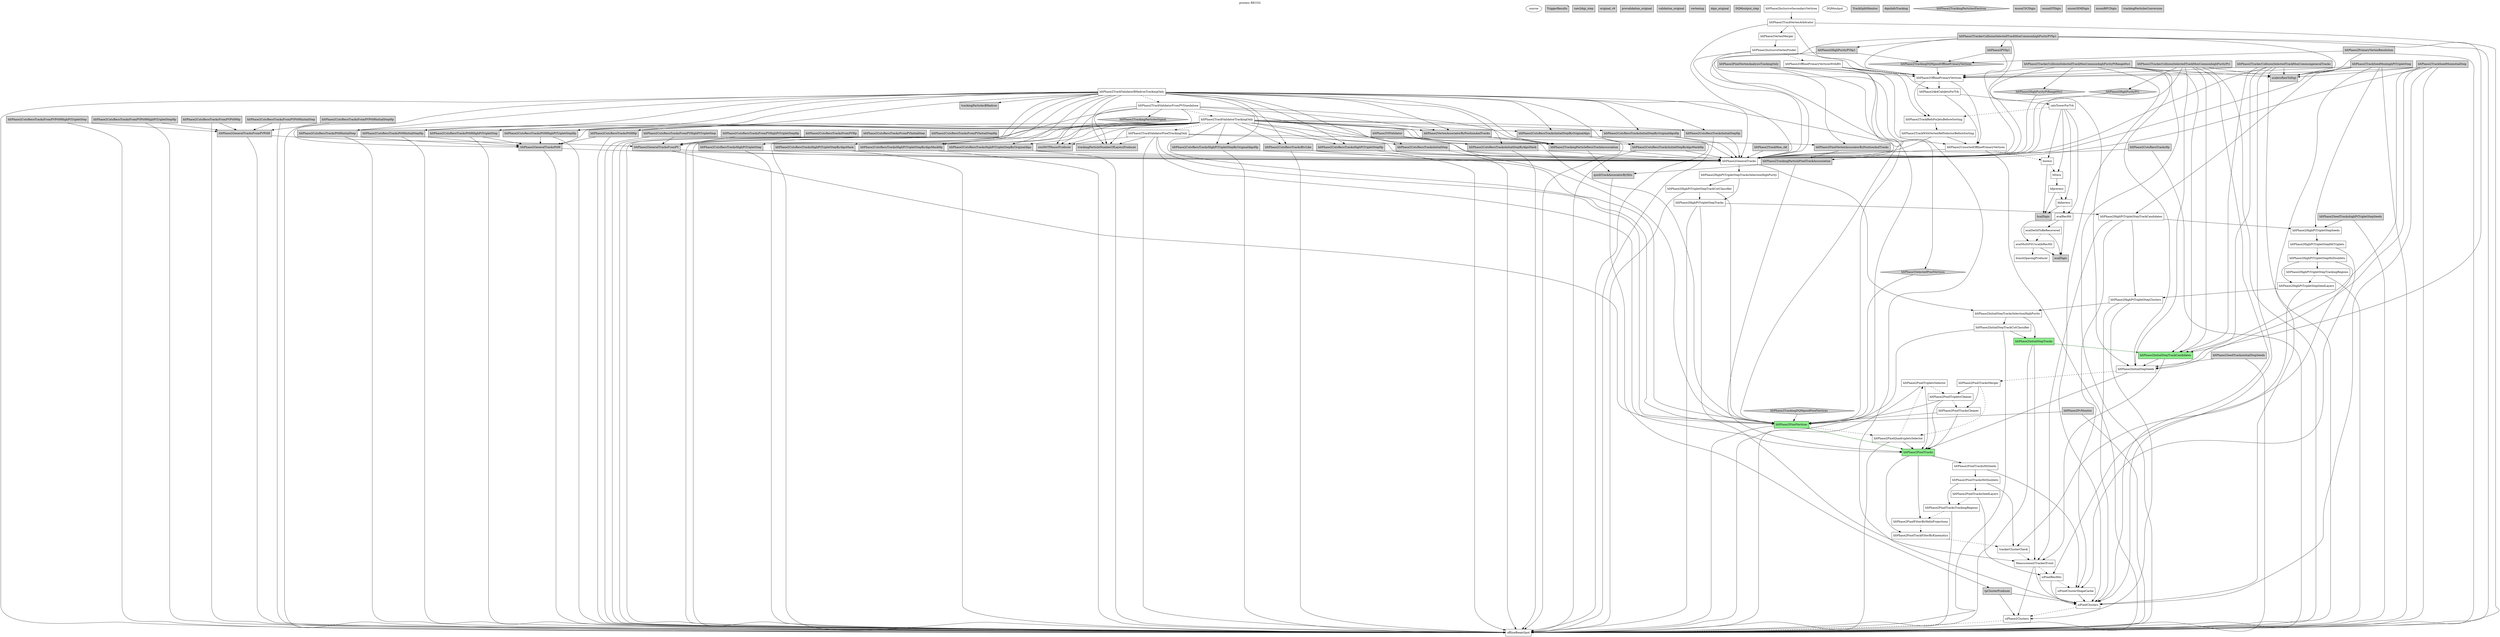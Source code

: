 digraph RECO2 {
graph [
label="process RECO2", labelloc=top];
0[color=black, fillcolor=white, label=source, shape=oval, style=filled, tooltip=PoolSource];
1[color=black, fillcolor=lightgrey, label=TriggerResults, shape=note, style=filled, tooltip=TriggerResultInserter];
2[color=black, fillcolor=lightgrey, label=raw2digi_step, shape=box, style=filled, tooltip=PathStatusInserter];
3[color=black, fillcolor=lightgrey, label=original_v6, shape=box, style=filled, tooltip=PathStatusInserter];
4[color=black, fillcolor=lightgrey, label=prevalidation_original, shape=box, style=filled, tooltip=PathStatusInserter];
5[color=black, fillcolor=lightgrey, label=validation_original, shape=box, style=filled, tooltip=PathStatusInserter];
6[color=black, fillcolor=lightgrey, label=vertexing, shape=box, style=filled, tooltip=PathStatusInserter];
7[color=black, fillcolor=lightgrey, label=dqm_original, shape=box, style=filled, tooltip=EndPathStatusInserter];
8[color=black, fillcolor=lightgrey, label=DQMoutput_step, shape=box, style=filled, tooltip=EndPathStatusInserter];
9[color=black, fillcolor=white, label=offlineBeamSpot, shape=box, style=filled, tooltip=BeamSpotProducer];
10[color=black, fillcolor=white, label=siPhase2Clusters, shape=box, style=filled, tooltip=Phase2TrackerClusterizer];
11[color=black, fillcolor=white, label=siPixelClusters, shape=box, style=filled, tooltip=SiPixelClusterProducer];
12[color=black, fillcolor=white, label=siPixelClusterShapeCache, shape=box, style=filled, tooltip=SiPixelClusterShapeCacheProducer];
13[color=black, fillcolor=white, label=siPixelRecHits, shape=box, style=filled, tooltip=SiPixelRecHitConverter];
14[color=black, fillcolor=white, label=MeasurementTrackerEvent, shape=box, style=filled, tooltip=MeasurementTrackerEventProducer];
15[color=black, fillcolor=white, label=trackerClusterCheck, shape=box, style=filled, tooltip=ClusterCheckerEDProducer];
16[color=black, fillcolor=white, label=hltPhase2PixelTrackFilterByKinematics, shape=box, style=filled, tooltip=PixelTrackFilterByKinematicsProducer];
17[color=black, fillcolor=white, label=hltPhase2PixelFitterByHelixProjections, shape=box, style=filled, tooltip=PixelFitterByHelixProjectionsProducer];
18[color=black, fillcolor=white, label=hltPhase2PixelTracksTrackingRegions, shape=box, style=filled, tooltip=GlobalTrackingRegionFromBeamSpotEDProducer];
19[color=black, fillcolor=white, label=hltPhase2PixelTracksSeedLayers, shape=box, style=filled, tooltip=SeedingLayersEDProducer];
20[color=black, fillcolor=white, label=hltPhase2PixelTracksHitDoublets, shape=box, style=filled, tooltip=HitPairEDProducer];
21[color=black, fillcolor=white, label=hltPhase2PixelTracksHitSeeds, shape=box, style=filled, tooltip=CAHitQuadrupletEDProducer];
22[color=black, fillcolor=lightgreen, label=hltPhase2PixelTracks, shape=box, style=filled, tooltip=PixelTrackProducer];
23[color=black, fillcolor=white, label=hltPhase2PixelTripletsSelector, shape=box, style=filled, tooltip=RecoTrackViewRefSelector];
24[color=black, fillcolor=white, label=hltPhase2PixelQuadrupletsSelector, shape=box, style=filled, tooltip=RecoTrackViewRefSelector];
25[color=black, fillcolor=lightgreen, label=hltPhase2PixelVertices, shape=box, style=filled, tooltip=PixelVertexProducer];
26[color=black, fillcolor=white, label=hltPhase2PixelTracksCleaner, shape=box, style=filled, tooltip=TrackWithVertexSelector];
27[color=black, fillcolor=white, label=hltPhase2PixelTripletsCleaner, shape=box, style=filled, tooltip=TrackWithVertexSelector];
28[color=black, fillcolor=white, label=hltPhase2PixelTracksMerger, shape=box, style=filled, tooltip=TrackListMerger];
29[color=black, fillcolor=white, label=hltPhase2InitialStepSeeds, shape=box, style=filled, tooltip=SeedGeneratorFromProtoTracksEDProducer];
30[color=black, fillcolor=lightgreen, label=hltPhase2InitialStepTrackCandidates, shape=box, style=filled, tooltip=CkfTrackCandidateMaker];
31[color=black, fillcolor=lightgreen, label=hltPhase2InitialStepTracks, shape=box, style=filled, tooltip=TrackProducer];
32[color=black, fillcolor=white, label=hltPhase2InitialStepTrackCutClassifier, shape=box, style=filled, tooltip=TrackCutClassifier];
33[color=black, fillcolor=white, label=hltPhase2InitialStepTracksSelectionHighPurity, shape=box, style=filled, tooltip=TrackCollectionFilterCloner];
34[color=black, fillcolor=white, label=hltPhase2HighPtTripletStepClusters, shape=box, style=filled, tooltip=TrackClusterRemoverPhase2];
35[color=black, fillcolor=white, label=hltPhase2HighPtTripletStepSeedLayers, shape=box, style=filled, tooltip=SeedingLayersEDProducer];
36[color=black, fillcolor=white, label=hltPhase2HighPtTripletStepTrackingRegions, shape=box, style=filled, tooltip=GlobalTrackingRegionFromBeamSpotEDProducer];
37[color=black, fillcolor=white, label=hltPhase2HighPtTripletStepHitDoublets, shape=box, style=filled, tooltip=HitPairEDProducer];
38[color=black, fillcolor=white, label=hltPhase2HighPtTripletStepHitTriplets, shape=box, style=filled, tooltip=CAHitTripletEDProducer];
39[color=black, fillcolor=white, label=hltPhase2HighPtTripletStepSeeds, shape=box, style=filled, tooltip=SeedCreatorFromRegionConsecutiveHitsEDProducer];
40[color=black, fillcolor=white, label=hltPhase2HighPtTripletStepTrackCandidates, shape=box, style=filled, tooltip=CkfTrackCandidateMaker];
41[color=black, fillcolor=white, label=hltPhase2HighPtTripletStepTracks, shape=box, style=filled, tooltip=TrackProducer];
42[color=black, fillcolor=white, label=hltPhase2HighPtTripletStepTrackCutClassifier, shape=box, style=filled, tooltip=TrackCutClassifier];
43[color=black, fillcolor=white, label=hltPhase2HighPtTripletStepTracksSelectionHighPurity, shape=box, style=filled, tooltip=TrackCollectionFilterCloner];
44[color=black, fillcolor=white, label=hltPhase2GeneralTracks, shape=box, style=filled, tooltip=TrackListMerger];
45[color=black, fillcolor=white, label=hltPhase2TrackValidatorPixelTrackingOnly, shape=box, style=filled, tooltip=MultiTrackValidator];
46[color=black, fillcolor=white, label=hltPhase2TrackValidatorTrackingOnly, shape=box, style=filled, tooltip=MultiTrackValidator];
47[color=black, fillcolor=white, label=hltPhase2TrackValidatorFromPVStandalone, shape=box, style=filled, tooltip=MultiTrackValidator];
48[color=black, fillcolor=white, label=hltPhase2TrackValidatorBHadronTrackingOnly, shape=box, style=filled, tooltip=MultiTrackValidator];
49[color=black, fillcolor=white, label=bunchSpacingProducer, shape=box, style=filled, tooltip=BunchSpacingProducer];
50[color=black, fillcolor=white, label=ecalMultiFitUncalibRecHit, shape=box, style=filled, tooltip=EcalUncalibRecHitProducer];
51[color=black, fillcolor=white, label=ecalDetIdToBeRecovered, shape=box, style=filled, tooltip=EcalDetIdToBeRecoveredProducer];
52[color=black, fillcolor=white, label=ecalRecHit, shape=box, style=filled, tooltip=EcalRecHitProducer];
53[color=black, fillcolor=white, label=hbhereco, shape=box, style=filled, tooltip=HBHEPhase1Reconstructor];
54[color=black, fillcolor=white, label=hfprereco, shape=box, style=filled, tooltip=HFPreReconstructor];
55[color=black, fillcolor=white, label=hfreco, shape=box, style=filled, tooltip=HFPhase1Reconstructor];
56[color=black, fillcolor=white, label=horeco, shape=box, style=filled, tooltip=HcalHitReconstructor];
57[color=black, fillcolor=white, label=hltPhase2UnsortedOfflinePrimaryVertices, shape=box, style=filled, tooltip=PrimaryVertexProducer];
58[color=black, fillcolor=white, label=hltPhase2TrackWithVertexRefSelectorBeforeSorting, shape=box, style=filled, tooltip=TrackWithVertexRefSelector];
59[color=black, fillcolor=white, label=hltPhase2TrackRefsForJetsBeforeSorting, shape=box, style=filled, tooltip=ChargedRefCandidateProducer];
60[color=black, fillcolor=white, label=caloTowerForTrk, shape=box, style=filled, tooltip=CaloTowersCreator];
61[color=black, fillcolor=white, label=hltPhase2Ak4CaloJetsForTrk, shape=box, style=filled, tooltip=FastjetJetProducer];
62[color=black, fillcolor=white, label=hltPhase2OfflinePrimaryVertices, shape=box, style=filled, tooltip=RecoChargedRefCandidatePrimaryVertexSorter];
63[color=black, fillcolor=white, label=hltPhase2OfflinePrimaryVerticesWithBS, shape=box, style=filled, tooltip=RecoChargedRefCandidatePrimaryVertexSorter];
64[color=black, fillcolor=white, label=hltPhase2InclusiveVertexFinder, shape=box, style=filled, tooltip=InclusiveVertexFinder];
65[color=black, fillcolor=white, label=hltPhase2VertexMerger, shape=box, style=filled, tooltip=VertexMerger];
66[color=black, fillcolor=white, label=hltPhase2TrackVertexArbitrator, shape=box, style=filled, tooltip=TrackVertexArbitrator];
67[color=black, fillcolor=white, label=hltPhase2InclusiveSecondaryVertices, shape=box, style=filled, tooltip=VertexMerger];
68[color=black, fillcolor=white, label=DQMoutput, shape=oval, style=filled, tooltip=DQMRootOutputModule];
69[color=black, fillcolor=lightgrey, label=TrackSplitMonitor, shape=box, style=filled, tooltip=TrackSplittingMonitor];
70[color=black, fillcolor=lightgrey, label=dqmInfoTracking, shape=box, style=filled, tooltip=DQMEventInfo];
71[color=black, fillcolor=lightgrey, label=ecalDigis, shape=box, style=filled, tooltip=EcalRawToDigi];
72[color=black, fillcolor=lightgrey, label=hcalDigis, shape=box, style=filled, tooltip=HcalRawToDigi];
73[color=black, fillcolor=lightgrey, label=hltPhase2CutsRecoTracksBtvLike, shape=box, style=filled, tooltip=RecoTrackViewRefSelector];
74[color=black, fillcolor=lightgrey, label=hltPhase2CutsRecoTracksFromPVHighPtTripletStep, shape=box, style=filled, tooltip=RecoTrackViewRefSelector];
75[color=black, fillcolor=lightgrey, label=hltPhase2CutsRecoTracksFromPVHighPtTripletStepHp, shape=box, style=filled, tooltip=RecoTrackViewRefSelector];
76[color=black, fillcolor=lightgrey, label=hltPhase2CutsRecoTracksFromPVHp, shape=box, style=filled, tooltip=RecoTrackViewRefSelector];
77[color=black, fillcolor=lightgrey, label=hltPhase2CutsRecoTracksFromPVInitialStep, shape=box, style=filled, tooltip=RecoTrackViewRefSelector];
78[color=black, fillcolor=lightgrey, label=hltPhase2CutsRecoTracksFromPVInitialStepHp, shape=box, style=filled, tooltip=RecoTrackViewRefSelector];
79[color=black, fillcolor=lightgrey, label=hltPhase2CutsRecoTracksFromPVPt09HighPtTripletStep, shape=box, style=filled, tooltip=RecoTrackViewRefSelector];
80[color=black, fillcolor=lightgrey, label=hltPhase2CutsRecoTracksFromPVPt09HighPtTripletStepHp, shape=box, style=filled, tooltip=RecoTrackViewRefSelector];
81[color=black, fillcolor=lightgrey, label=hltPhase2CutsRecoTracksFromPVPt09Hp, shape=box, style=filled, tooltip=RecoTrackViewRefSelector];
82[color=black, fillcolor=lightgrey, label=hltPhase2CutsRecoTracksFromPVPt09InitialStep, shape=box, style=filled, tooltip=RecoTrackViewRefSelector];
83[color=black, fillcolor=lightgrey, label=hltPhase2CutsRecoTracksFromPVPt09InitialStepHp, shape=box, style=filled, tooltip=RecoTrackViewRefSelector];
84[color=black, fillcolor=lightgrey, label=hltPhase2CutsRecoTracksHighPtTripletStep, shape=box, style=filled, tooltip=RecoTrackViewRefSelector];
85[color=black, fillcolor=lightgrey, label=hltPhase2CutsRecoTracksHighPtTripletStepByAlgoMask, shape=box, style=filled, tooltip=RecoTrackViewRefSelector];
86[color=black, fillcolor=lightgrey, label=hltPhase2CutsRecoTracksHighPtTripletStepByAlgoMaskHp, shape=box, style=filled, tooltip=RecoTrackViewRefSelector];
87[color=black, fillcolor=lightgrey, label=hltPhase2CutsRecoTracksHighPtTripletStepByOriginalAlgo, shape=box, style=filled, tooltip=RecoTrackViewRefSelector];
88[color=black, fillcolor=lightgrey, label=hltPhase2CutsRecoTracksHighPtTripletStepByOriginalAlgoHp, shape=box, style=filled, tooltip=RecoTrackViewRefSelector];
89[color=black, fillcolor=lightgrey, label=hltPhase2CutsRecoTracksHighPtTripletStepHp, shape=box, style=filled, tooltip=RecoTrackViewRefSelector];
90[color=black, fillcolor=lightgrey, label=hltPhase2CutsRecoTracksHp, shape=box, style=filled, tooltip=RecoTrackViewRefSelector];
91[color=black, fillcolor=lightgrey, label=hltPhase2CutsRecoTracksInitialStep, shape=box, style=filled, tooltip=RecoTrackViewRefSelector];
92[color=black, fillcolor=lightgrey, label=hltPhase2CutsRecoTracksInitialStepByAlgoMask, shape=box, style=filled, tooltip=RecoTrackViewRefSelector];
93[color=black, fillcolor=lightgrey, label=hltPhase2CutsRecoTracksInitialStepByAlgoMaskHp, shape=box, style=filled, tooltip=RecoTrackViewRefSelector];
94[color=black, fillcolor=lightgrey, label=hltPhase2CutsRecoTracksInitialStepByOriginalAlgo, shape=box, style=filled, tooltip=RecoTrackViewRefSelector];
95[color=black, fillcolor=lightgrey, label=hltPhase2CutsRecoTracksInitialStepByOriginalAlgoHp, shape=box, style=filled, tooltip=RecoTrackViewRefSelector];
96[color=black, fillcolor=lightgrey, label=hltPhase2CutsRecoTracksInitialStepHp, shape=box, style=filled, tooltip=RecoTrackViewRefSelector];
97[color=black, fillcolor=lightgrey, label=hltPhase2CutsRecoTracksPt09HighPtTripletStep, shape=box, style=filled, tooltip=RecoTrackViewRefSelector];
98[color=black, fillcolor=lightgrey, label=hltPhase2CutsRecoTracksPt09HighPtTripletStepHp, shape=box, style=filled, tooltip=RecoTrackViewRefSelector];
99[color=black, fillcolor=lightgrey, label=hltPhase2CutsRecoTracksPt09Hp, shape=box, style=filled, tooltip=RecoTrackViewRefSelector];
100[color=black, fillcolor=lightgrey, label=hltPhase2CutsRecoTracksPt09InitialStep, shape=box, style=filled, tooltip=RecoTrackViewRefSelector];
101[color=black, fillcolor=lightgrey, label=hltPhase2CutsRecoTracksPt09InitialStepHp, shape=box, style=filled, tooltip=RecoTrackViewRefSelector];
102[color=black, fillcolor=lightgrey, label=hltPhase2GeneralTracksFromPV, shape=box, style=filled, tooltip=TrackWithVertexRefSelector];
103[color=black, fillcolor=lightgrey, label=hltPhase2GeneralTracksFromPVPt09, shape=box, style=filled, tooltip=RecoTrackViewRefSelector];
104[color=black, fillcolor=lightgrey, label=hltPhase2GeneralTracksPt09, shape=box, style=filled, tooltip=RecoTrackViewRefSelector];
105[color=black, fillcolor=lightgrey, label=hltPhase2HighPurityPV0p1, shape=box, style=filled, tooltip=TrackWithVertexSelector];
106[color=black, fillcolor=lightgrey, label=hltPhase2HighPurityPt1, shape=diamond, style=filled, tooltip=TrackSelector];
107[color=black, fillcolor=lightgrey, label=hltPhase2HighPurityPtRange0to1, shape=diamond, style=filled, tooltip=TrackSelector];
108[color=black, fillcolor=lightgrey, label=hltPhase2PV0p1, shape=box, style=filled, tooltip=TrackWithVertexSelector];
109[color=black, fillcolor=lightgrey, label=hltPhase2PixelVertexAnalysisTrackingOnly, shape=box, style=filled, tooltip=PrimaryVertexAnalyzer4PUSlimmed];
110[color=black, fillcolor=lightgrey, label=hltPhase2PixelVertexAssociatorByPositionAndTracks, shape=box, style=filled, tooltip=VertexAssociatorByPositionAndTracksProducer];
111[color=black, fillcolor=lightgrey, label=hltPhase2PrimaryVertexResolution, shape=box, style=filled, tooltip=PrimaryVertexResolution];
112[color=black, fillcolor=lightgrey, label=hltPhase2PvMonitor, shape=box, style=filled, tooltip=PrimaryVertexMonitor];
113[color=black, fillcolor=lightgrey, label=hltPhase2SeedTrackshighPtTripletStepSeeds, shape=box, style=filled, tooltip=TrackFromSeedProducer];
114[color=black, fillcolor=lightgrey, label=hltPhase2SeedTracksinitialStepSeeds, shape=box, style=filled, tooltip=TrackFromSeedProducer];
115[color=black, fillcolor=lightgrey, label=hltPhase2SelectedPixelVertices, shape=diamond, style=filled, tooltip=VertexSelector];
116[color=black, fillcolor=lightgrey, label=hltPhase2TrackMon_ckf, shape=box, style=filled, tooltip=TrackEfficiencyMonitor];
117[color=black, fillcolor=lightgrey, label=hltPhase2TrackSeedMonhighPtTripletStep, shape=box, style=filled, tooltip=TrackingMonitor];
118[color=black, fillcolor=lightgrey, label=hltPhase2TrackSeedMoninitialStep, shape=box, style=filled, tooltip=TrackingMonitor];
119[color=black, fillcolor=lightgrey, label=hltPhase2TrackerCollisionSelectedTrackMonCommongeneralTracks, shape=box, style=filled, tooltip=TrackingMonitor];
120[color=black, fillcolor=lightgrey, label=hltPhase2TrackerCollisionSelectedTrackMonCommonhighPurityPV0p1, shape=box, style=filled, tooltip=TrackingMonitor];
121[color=black, fillcolor=lightgrey, label=hltPhase2TrackerCollisionSelectedTrackMonCommonhighPurityPt1, shape=box, style=filled, tooltip=TrackingMonitor];
122[color=black, fillcolor=lightgrey, label=hltPhase2TrackerCollisionSelectedTrackMonCommonhighPurityPtRange0to1, shape=box, style=filled, tooltip=TrackingMonitor];
123[color=black, fillcolor=lightgrey, label=hltPhase2TrackingDQMgoodOfflinePrimaryVertices, shape=diamond, style=filled, tooltip=VertexSelector];
124[color=black, fillcolor=lightgrey, label=hltPhase2TrackingDQMgoodPixelVertices, shape=diamond, style=filled, tooltip=VertexSelector];
125[color=black, fillcolor=lightgrey, label=hltPhase2TrackingParticlePixelTrackAsssociation, shape=box, style=filled, tooltip=TrackAssociatorEDProducer];
126[color=black, fillcolor=lightgrey, label=hltPhase2TrackingParticleRecoTrackAsssociation, shape=box, style=filled, tooltip=TrackAssociatorEDProducer];
127[color=black, fillcolor=lightgrey, label=hltPhase2TrackingParticlesElectron, shape=diamond, style=filled, tooltip=TrackingParticleRefSelector];
128[color=black, fillcolor=lightgrey, label=hltPhase2TrackingParticlesSignal, shape=diamond, style=filled, tooltip=TrackingParticleRefSelector];
129[color=black, fillcolor=lightgrey, label=hltPhase2V0Validator, shape=box, style=filled, tooltip=V0Validator];
130[color=black, fillcolor=lightgrey, label=hltPhase2VertexAssociatorByPositionAndTracks, shape=box, style=filled, tooltip=VertexAssociatorByPositionAndTracksProducer];
131[color=black, fillcolor=lightgrey, label=muonCSCDigis, shape=box, style=filled, tooltip=CSCDCCUnpacker];
132[color=black, fillcolor=lightgrey, label=muonDTDigis, shape=box, style=filled, tooltip=DTuROSRawToDigi];
133[color=black, fillcolor=lightgrey, label=muonGEMDigis, shape=box, style=filled, tooltip=GEMRawToDigiModule];
134[color=black, fillcolor=lightgrey, label=muonRPCDigis, shape=box, style=filled, tooltip=RPCUnpackingModule];
135[color=black, fillcolor=lightgrey, label=quickTrackAssociatorByHits, shape=box, style=filled, tooltip=QuickTrackAssociatorByHitsProducer];
136[color=black, fillcolor=lightgrey, label=scalersRawToDigi, shape=box, style=filled, tooltip=ScalersRawToDigi];
137[color=black, fillcolor=lightgrey, label=simHitTPAssocProducer, shape=box, style=filled, tooltip=SimHitTPAssociationProducer];
138[color=black, fillcolor=lightgrey, label=tpClusterProducer, shape=box, style=filled, tooltip=ClusterTPAssociationProducer];
139[color=black, fillcolor=lightgrey, label=trackingParticleNumberOfLayersProducer, shape=box, style=filled, tooltip=TrackingParticleNumberOfLayersProducer];
140[color=black, fillcolor=lightgrey, label=trackingParticlesBHadron, shape=box, style=filled, tooltip=TrackingParticleBHadronRefSelector];
141[color=black, fillcolor=lightgrey, label=trackingParticlesConversion, shape=box, style=filled, tooltip=TrackingParticleConversionRefSelector];
10 -> 9[style=dashed];
11 -> 10[style=dashed];
12 -> 11;
13 -> 11;
13 -> 12[style=dashed];
14 -> 11;
14 -> 10;
14 -> 13[style=dashed];
15 -> 14[style=dashed];
16 -> 15[style=dashed];
17 -> 16[style=dashed];
18 -> 9;
18 -> 17[style=dashed];
19 -> 13;
19 -> 18[style=dashed];
20 -> 19;
20 -> 18;
20 -> 15;
21 -> 20;
21 -> 12;
22 -> 21;
22 -> 17;
22 -> 16;
23 -> 22;
23 -> 9;
23 -> 27[style=dashed];
24 -> 22;
24 -> 9;
24 -> 23[style=dashed];
25 -> 22[color=darkgreen];
25 -> 9;
25 -> 24[style=dashed];
26 -> 22;
26 -> 25;
27 -> 22;
27 -> 25;
27 -> 26[style=dashed];
28 -> 26;
28 -> 27;
28 -> 24[style=dashed];
29 -> 22;
29 -> 28[style=dashed];
30 -> 14;
30 -> 29;
31 -> 14;
31 -> 9;
31 -> 30[color=darkgreen];
32 -> 31;
32 -> 9;
32 -> 25;
33 -> 31;
33 -> 32;
34 -> 33;
34 -> 11;
34 -> 10;
35 -> 13;
35 -> 34;
36 -> 9;
36 -> 35[style=dashed];
37 -> 35;
37 -> 36;
37 -> 15;
38 -> 37;
38 -> 12;
39 -> 38;
40 -> 12;
40 -> 14;
40 -> 39;
40 -> 34;
41 -> 14;
41 -> 9;
41 -> 40;
42 -> 41;
42 -> 9;
42 -> 25;
43 -> 41;
43 -> 42;
44 -> 33;
44 -> 43;
45 -> 22;
45 -> 9;
45 -> 139;
45 -> 25;
45 -> 110;
45 -> 137;
45 -> 125;
46 -> 44;
46 -> 91;
46 -> 84;
46 -> 96;
46 -> 89;
46 -> 94;
46 -> 87;
46 -> 95;
46 -> 88;
46 -> 104;
46 -> 99;
46 -> 73;
46 -> 92;
46 -> 85;
46 -> 93;
46 -> 86;
46 -> 100;
46 -> 97;
46 -> 101;
46 -> 98;
46 -> 9;
46 -> 139;
46 -> 25;
46 -> 130;
46 -> 137;
46 -> 126;
46 -> 45[style=dashed];
47 -> 128;
47 -> 102;
47 -> 9;
47 -> 139;
47 -> 25;
47 -> 130;
47 -> 137;
47 -> 126;
47 -> 46[style=dashed];
48 -> 140;
48 -> 44;
48 -> 91;
48 -> 84;
48 -> 96;
48 -> 89;
48 -> 94;
48 -> 87;
48 -> 95;
48 -> 88;
48 -> 104;
48 -> 99;
48 -> 73;
48 -> 92;
48 -> 85;
48 -> 93;
48 -> 86;
48 -> 100;
48 -> 97;
48 -> 101;
48 -> 98;
48 -> 9;
48 -> 139;
48 -> 25;
48 -> 130;
48 -> 137;
48 -> 126;
48 -> 47[style=dashed];
50 -> 71;
50 -> 49;
51 -> 71;
51 -> 50[style=dashed];
52 -> 50;
52 -> 51;
52 -> 71;
53 -> 72;
53 -> 52[style=dashed];
54 -> 72;
54 -> 53[style=dashed];
55 -> 54;
56 -> 72;
56 -> 55[style=dashed];
57 -> 44;
57 -> 9;
57 -> 56[style=dashed];
58 -> 44;
58 -> 57;
59 -> 58;
60 -> 53;
60 -> 56;
60 -> 55;
60 -> 52;
60 -> 59[style=dashed];
61 -> 57;
61 -> 60;
62 -> 59;
62 -> 57;
62 -> 61;
63 -> 59;
63 -> 57;
63 -> 61;
63 -> 62[style=dashed];
64 -> 9;
64 -> 62;
64 -> 44;
64 -> 63[style=dashed];
65 -> 64;
66 -> 62;
66 -> 65;
66 -> 9;
66 -> 44;
67 -> 66;
73 -> 44;
73 -> 9;
73 -> 25;
74 -> 102;
74 -> 9;
75 -> 102;
75 -> 9;
76 -> 102;
76 -> 9;
77 -> 102;
77 -> 9;
78 -> 102;
78 -> 9;
79 -> 103;
79 -> 9;
80 -> 103;
80 -> 9;
81 -> 103;
81 -> 9;
82 -> 103;
82 -> 9;
83 -> 103;
83 -> 9;
84 -> 44;
84 -> 9;
85 -> 44;
85 -> 9;
86 -> 44;
86 -> 9;
87 -> 44;
87 -> 9;
88 -> 44;
88 -> 9;
89 -> 44;
89 -> 9;
90 -> 44;
90 -> 9;
91 -> 44;
91 -> 9;
92 -> 44;
92 -> 9;
93 -> 44;
93 -> 9;
94 -> 44;
94 -> 9;
95 -> 44;
95 -> 9;
96 -> 44;
96 -> 9;
97 -> 104;
97 -> 9;
98 -> 104;
98 -> 9;
99 -> 104;
99 -> 9;
100 -> 104;
100 -> 9;
101 -> 104;
101 -> 9;
102 -> 44;
102 -> 25;
103 -> 102;
103 -> 9;
104 -> 44;
104 -> 9;
105 -> 44;
105 -> 123;
106 -> 44;
107 -> 44;
108 -> 44;
108 -> 123;
109 -> 125;
109 -> 110;
109 -> 25;
109 -> 115;
109 -> 62;
110 -> 125;
111 -> 123;
111 -> 9;
111 -> 136;
112 -> 25;
112 -> 9;
113 -> 39;
113 -> 9;
114 -> 29;
114 -> 9;
115 -> 25;
116 -> 44;
117 -> 9;
117 -> 62;
117 -> 136;
117 -> 44;
117 -> 40;
117 -> 39;
117 -> 11;
118 -> 9;
118 -> 62;
118 -> 136;
118 -> 44;
118 -> 30;
118 -> 29;
118 -> 11;
119 -> 136;
119 -> 9;
119 -> 62;
119 -> 44;
119 -> 30;
119 -> 29;
119 -> 11;
120 -> 136;
120 -> 9;
120 -> 62;
120 -> 108;
120 -> 105;
120 -> 30;
120 -> 29;
120 -> 11;
121 -> 136;
121 -> 9;
121 -> 62;
121 -> 44;
121 -> 106;
121 -> 30;
121 -> 29;
121 -> 11;
122 -> 136;
122 -> 9;
122 -> 62;
122 -> 44;
122 -> 107;
122 -> 30;
122 -> 29;
122 -> 11;
123 -> 62;
124 -> 25;
125 -> 22;
125 -> 135;
126 -> 44;
126 -> 135;
129 -> 126;
129 -> 25;
130 -> 126;
135 -> 138;
138 -> 11;
138 -> 10;
}
